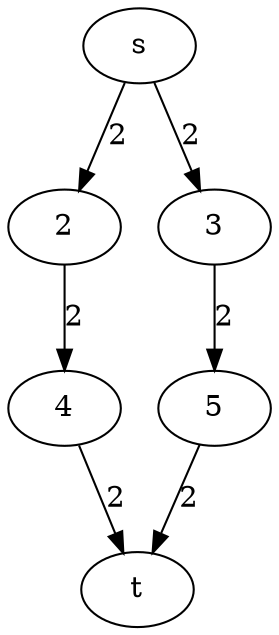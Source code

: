 digraph G {
   s -> 2 [label="2"];
   2 -> 4 [label="2"];
   4 -> t [label="2"];
   s -> 3 [label="2"];
   3 -> 5 [label="2"];
   5 -> t [label="2"];   
}